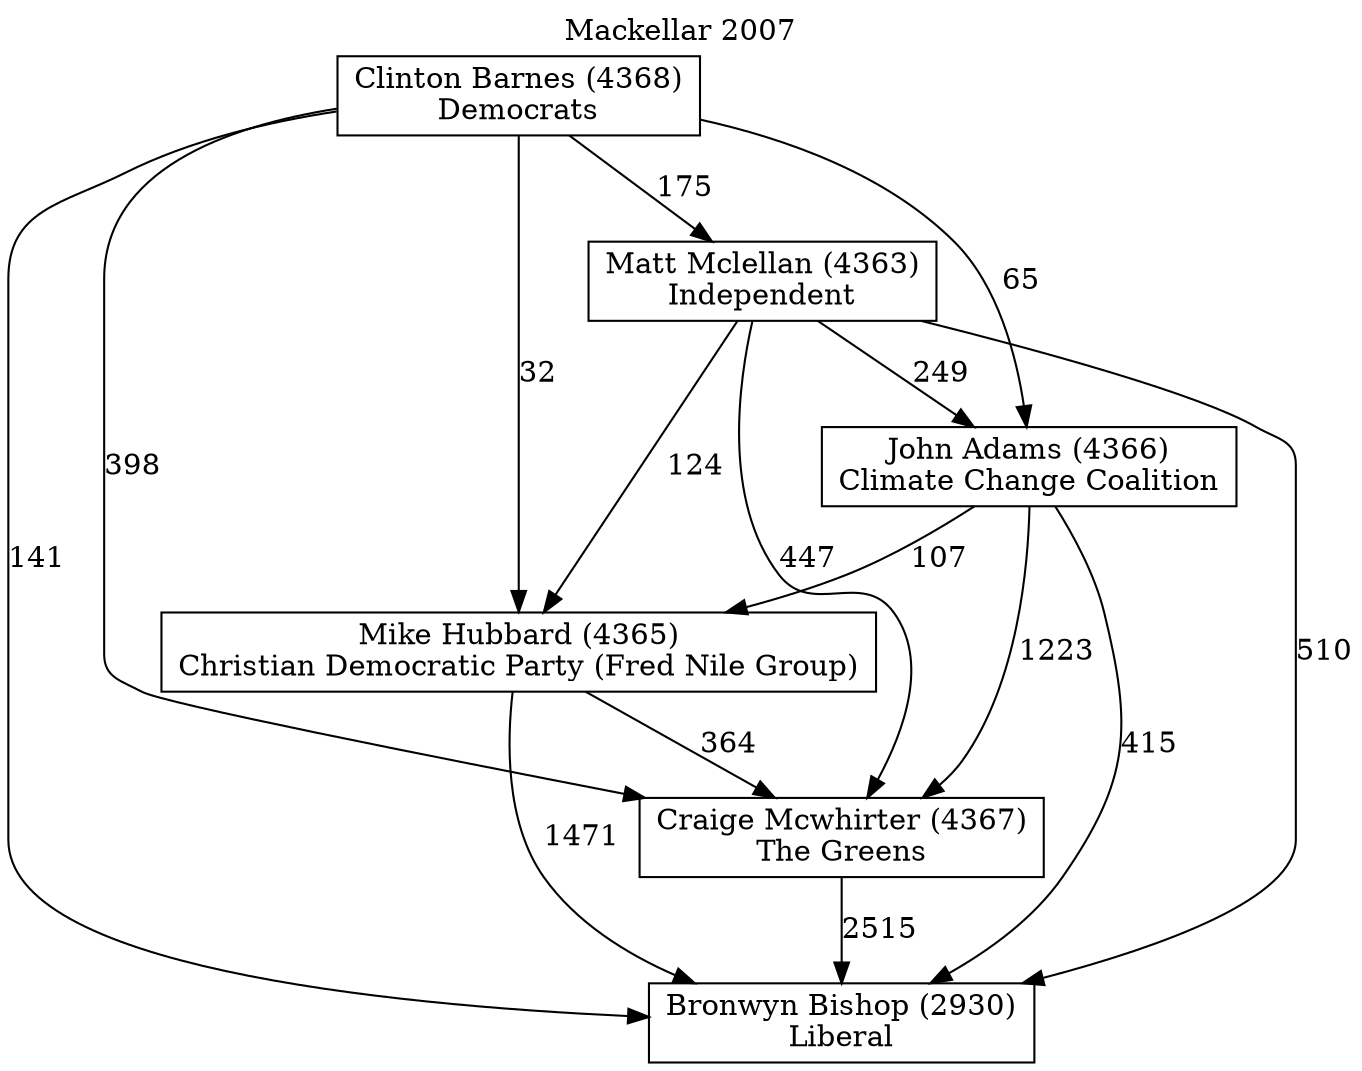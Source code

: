 // House preference flow
digraph "Bronwyn Bishop (2930)_Mackellar_2007" {
	graph [label="Mackellar 2007" labelloc=t mclimit=2]
	node [shape=box]
	"Bronwyn Bishop (2930)" [label="Bronwyn Bishop (2930)
Liberal"]
	"Craige Mcwhirter (4367)" [label="Craige Mcwhirter (4367)
The Greens"]
	"Mike Hubbard (4365)" [label="Mike Hubbard (4365)
Christian Democratic Party (Fred Nile Group)"]
	"John Adams (4366)" [label="John Adams (4366)
Climate Change Coalition"]
	"Matt Mclellan (4363)" [label="Matt Mclellan (4363)
Independent"]
	"Clinton Barnes (4368)" [label="Clinton Barnes (4368)
Democrats"]
	"Craige Mcwhirter (4367)" -> "Bronwyn Bishop (2930)" [label=2515]
	"Mike Hubbard (4365)" -> "Craige Mcwhirter (4367)" [label=364]
	"John Adams (4366)" -> "Mike Hubbard (4365)" [label=107]
	"Matt Mclellan (4363)" -> "John Adams (4366)" [label=249]
	"Clinton Barnes (4368)" -> "Matt Mclellan (4363)" [label=175]
	"Mike Hubbard (4365)" -> "Bronwyn Bishop (2930)" [label=1471]
	"John Adams (4366)" -> "Bronwyn Bishop (2930)" [label=415]
	"Matt Mclellan (4363)" -> "Bronwyn Bishop (2930)" [label=510]
	"Clinton Barnes (4368)" -> "Bronwyn Bishop (2930)" [label=141]
	"Clinton Barnes (4368)" -> "John Adams (4366)" [label=65]
	"Matt Mclellan (4363)" -> "Mike Hubbard (4365)" [label=124]
	"Clinton Barnes (4368)" -> "Mike Hubbard (4365)" [label=32]
	"John Adams (4366)" -> "Craige Mcwhirter (4367)" [label=1223]
	"Matt Mclellan (4363)" -> "Craige Mcwhirter (4367)" [label=447]
	"Clinton Barnes (4368)" -> "Craige Mcwhirter (4367)" [label=398]
}
